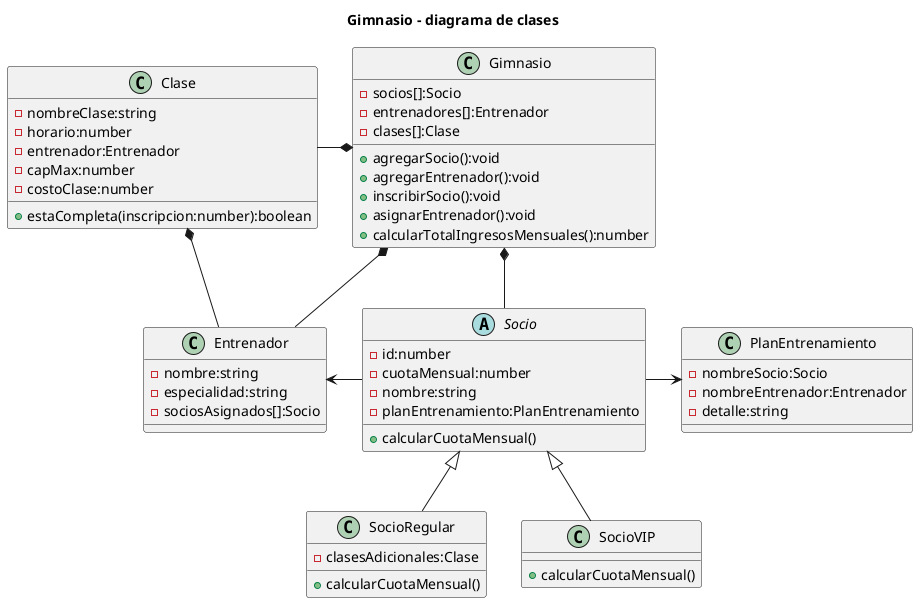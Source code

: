 @startuml Gimnasio

title Gimnasio - diagrama de clases

abstract class Socio{
    -id:number
    -cuotaMensual:number
    -nombre:string
    -planEntrenamiento:PlanEntrenamiento
    +calcularCuotaMensual()
}

class SocioRegular{
    -clasesAdicionales:Clase
    +calcularCuotaMensual()
}

class SocioVIP{
    +calcularCuotaMensual()
    
}

class Entrenador{
    -nombre:string
    -especialidad:string
    -sociosAsignados[]:Socio
}

class PlanEntrenamiento{
    -nombreSocio:Socio
    -nombreEntrenador:Entrenador
    -detalle:string
}
class Clase{
    -nombreClase:string
    -horario:number
    -entrenador:Entrenador
    -capMax:number
    -costoClase:number
    +estaCompleta(inscripcion:number):boolean
    
}

class Gimnasio{
    -socios[]:Socio
    -entrenadores[]:Entrenador
    -clases[]:Clase
    +agregarSocio():void
    +agregarEntrenador():void
    +inscribirSocio():void
    +asignarEntrenador():void
    +calcularTotalIngresosMensuales():number
    
}

'Relaciones:
Socio<|--SocioVIP
Socio<|--SocioRegular
Socio-l->Entrenador
Socio-r->PlanEntrenamiento
Gimnasio*--Socio
Gimnasio*--Entrenador
Gimnasio*-l-Clase
Clase*--Entrenador

@enduml